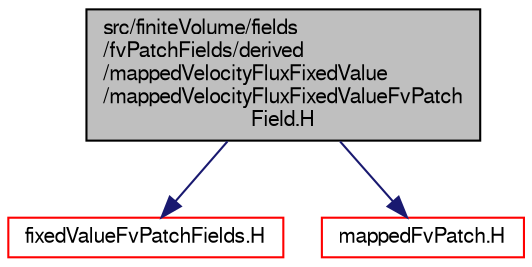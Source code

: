 digraph "src/finiteVolume/fields/fvPatchFields/derived/mappedVelocityFluxFixedValue/mappedVelocityFluxFixedValueFvPatchField.H"
{
  bgcolor="transparent";
  edge [fontname="FreeSans",fontsize="10",labelfontname="FreeSans",labelfontsize="10"];
  node [fontname="FreeSans",fontsize="10",shape=record];
  Node0 [label="src/finiteVolume/fields\l/fvPatchFields/derived\l/mappedVelocityFluxFixedValue\l/mappedVelocityFluxFixedValueFvPatch\lField.H",height=0.2,width=0.4,color="black", fillcolor="grey75", style="filled", fontcolor="black"];
  Node0 -> Node1 [color="midnightblue",fontsize="10",style="solid",fontname="FreeSans"];
  Node1 [label="fixedValueFvPatchFields.H",height=0.2,width=0.4,color="red",URL="$a01484.html"];
  Node0 -> Node189 [color="midnightblue",fontsize="10",style="solid",fontname="FreeSans"];
  Node189 [label="mappedFvPatch.H",height=0.2,width=0.4,color="red",URL="$a03650.html"];
}
